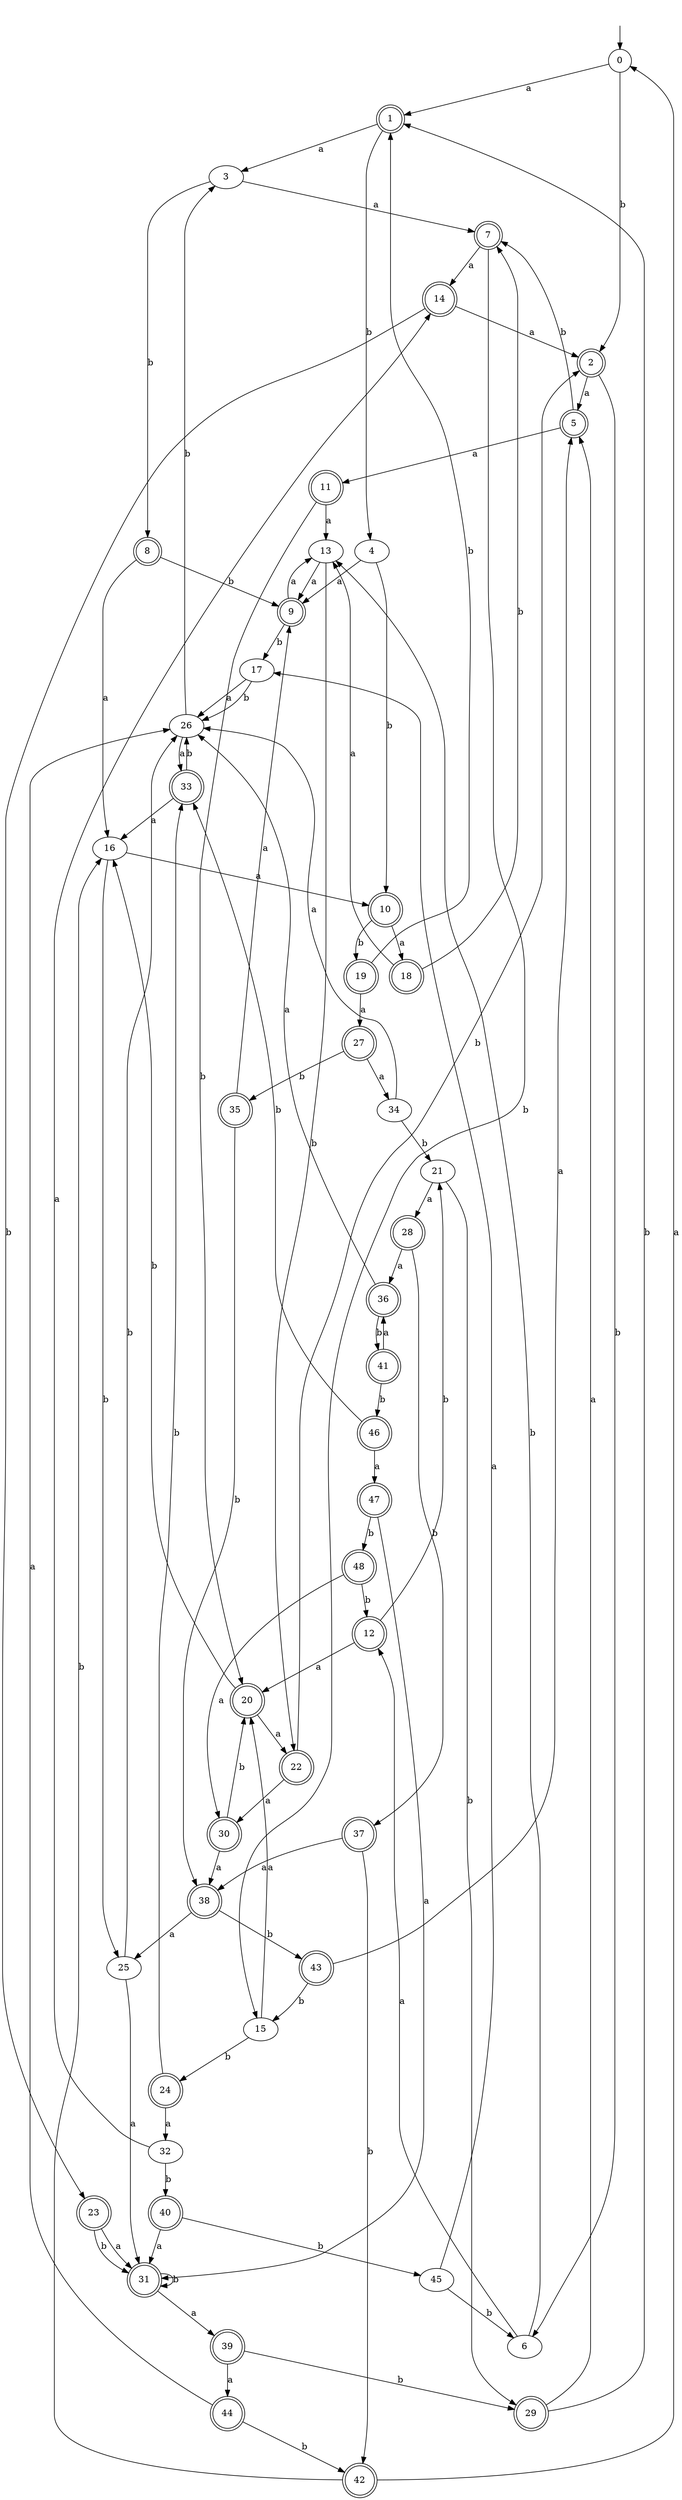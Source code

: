 digraph RandomDFA {
  __start0 [label="", shape=none];
  __start0 -> 0 [label=""];
  0 [shape=circle]
  0 -> 1 [label="a"]
  0 -> 2 [label="b"]
  1 [shape=doublecircle]
  1 -> 3 [label="a"]
  1 -> 4 [label="b"]
  2 [shape=doublecircle]
  2 -> 5 [label="a"]
  2 -> 6 [label="b"]
  3
  3 -> 7 [label="a"]
  3 -> 8 [label="b"]
  4
  4 -> 9 [label="a"]
  4 -> 10 [label="b"]
  5 [shape=doublecircle]
  5 -> 11 [label="a"]
  5 -> 7 [label="b"]
  6
  6 -> 12 [label="a"]
  6 -> 13 [label="b"]
  7 [shape=doublecircle]
  7 -> 14 [label="a"]
  7 -> 15 [label="b"]
  8 [shape=doublecircle]
  8 -> 16 [label="a"]
  8 -> 9 [label="b"]
  9 [shape=doublecircle]
  9 -> 13 [label="a"]
  9 -> 17 [label="b"]
  10 [shape=doublecircle]
  10 -> 18 [label="a"]
  10 -> 19 [label="b"]
  11 [shape=doublecircle]
  11 -> 13 [label="a"]
  11 -> 20 [label="b"]
  12 [shape=doublecircle]
  12 -> 20 [label="a"]
  12 -> 21 [label="b"]
  13
  13 -> 9 [label="a"]
  13 -> 22 [label="b"]
  14 [shape=doublecircle]
  14 -> 2 [label="a"]
  14 -> 23 [label="b"]
  15
  15 -> 20 [label="a"]
  15 -> 24 [label="b"]
  16
  16 -> 10 [label="a"]
  16 -> 25 [label="b"]
  17
  17 -> 26 [label="a"]
  17 -> 26 [label="b"]
  18 [shape=doublecircle]
  18 -> 13 [label="a"]
  18 -> 7 [label="b"]
  19 [shape=doublecircle]
  19 -> 27 [label="a"]
  19 -> 1 [label="b"]
  20 [shape=doublecircle]
  20 -> 22 [label="a"]
  20 -> 16 [label="b"]
  21
  21 -> 28 [label="a"]
  21 -> 29 [label="b"]
  22 [shape=doublecircle]
  22 -> 30 [label="a"]
  22 -> 2 [label="b"]
  23 [shape=doublecircle]
  23 -> 31 [label="a"]
  23 -> 31 [label="b"]
  24 [shape=doublecircle]
  24 -> 32 [label="a"]
  24 -> 33 [label="b"]
  25
  25 -> 31 [label="a"]
  25 -> 26 [label="b"]
  26
  26 -> 33 [label="a"]
  26 -> 3 [label="b"]
  27 [shape=doublecircle]
  27 -> 34 [label="a"]
  27 -> 35 [label="b"]
  28 [shape=doublecircle]
  28 -> 36 [label="a"]
  28 -> 37 [label="b"]
  29 [shape=doublecircle]
  29 -> 5 [label="a"]
  29 -> 1 [label="b"]
  30 [shape=doublecircle]
  30 -> 38 [label="a"]
  30 -> 20 [label="b"]
  31 [shape=doublecircle]
  31 -> 39 [label="a"]
  31 -> 31 [label="b"]
  32
  32 -> 14 [label="a"]
  32 -> 40 [label="b"]
  33 [shape=doublecircle]
  33 -> 16 [label="a"]
  33 -> 26 [label="b"]
  34
  34 -> 26 [label="a"]
  34 -> 21 [label="b"]
  35 [shape=doublecircle]
  35 -> 9 [label="a"]
  35 -> 38 [label="b"]
  36 [shape=doublecircle]
  36 -> 26 [label="a"]
  36 -> 41 [label="b"]
  37 [shape=doublecircle]
  37 -> 38 [label="a"]
  37 -> 42 [label="b"]
  38 [shape=doublecircle]
  38 -> 25 [label="a"]
  38 -> 43 [label="b"]
  39 [shape=doublecircle]
  39 -> 44 [label="a"]
  39 -> 29 [label="b"]
  40 [shape=doublecircle]
  40 -> 31 [label="a"]
  40 -> 45 [label="b"]
  41 [shape=doublecircle]
  41 -> 36 [label="a"]
  41 -> 46 [label="b"]
  42 [shape=doublecircle]
  42 -> 0 [label="a"]
  42 -> 16 [label="b"]
  43 [shape=doublecircle]
  43 -> 5 [label="a"]
  43 -> 15 [label="b"]
  44 [shape=doublecircle]
  44 -> 26 [label="a"]
  44 -> 42 [label="b"]
  45
  45 -> 17 [label="a"]
  45 -> 6 [label="b"]
  46 [shape=doublecircle]
  46 -> 47 [label="a"]
  46 -> 33 [label="b"]
  47 [shape=doublecircle]
  47 -> 31 [label="a"]
  47 -> 48 [label="b"]
  48 [shape=doublecircle]
  48 -> 30 [label="a"]
  48 -> 12 [label="b"]
}
